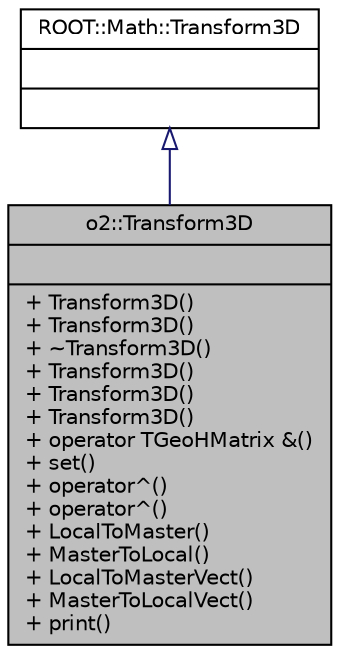 digraph "o2::Transform3D"
{
 // INTERACTIVE_SVG=YES
  bgcolor="transparent";
  edge [fontname="Helvetica",fontsize="10",labelfontname="Helvetica",labelfontsize="10"];
  node [fontname="Helvetica",fontsize="10",shape=record];
  Node1 [label="{o2::Transform3D\n||+ Transform3D()\l+ Transform3D()\l+ ~Transform3D()\l+ Transform3D()\l+ Transform3D()\l+ Transform3D()\l+ operator TGeoHMatrix &()\l+ set()\l+ operator^()\l+ operator^()\l+ LocalToMaster()\l+ MasterToLocal()\l+ LocalToMasterVect()\l+ MasterToLocalVect()\l+ print()\l}",height=0.2,width=0.4,color="black", fillcolor="grey75", style="filled" fontcolor="black"];
  Node2 -> Node1 [dir="back",color="midnightblue",fontsize="10",style="solid",arrowtail="onormal",fontname="Helvetica"];
  Node2 [label="{ROOT::Math::Transform3D\n||}",height=0.2,width=0.4,color="black",URL="$d2/dfe/classROOT_1_1Math_1_1Transform3D.html"];
}
